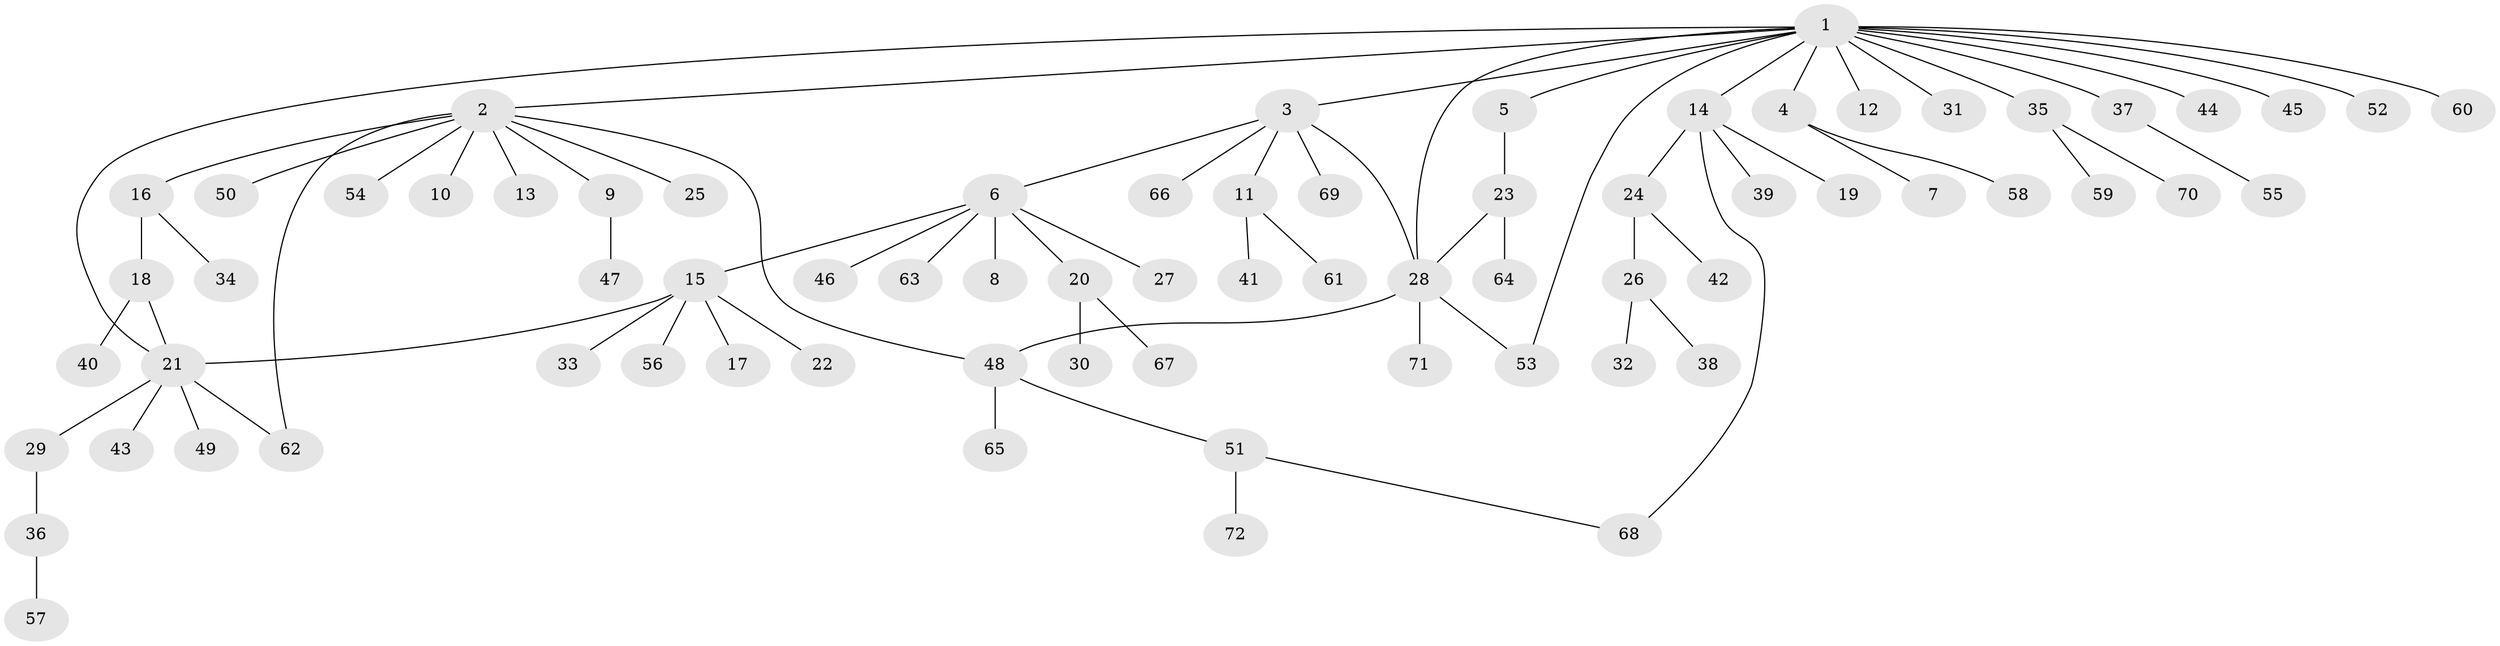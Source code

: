 // coarse degree distribution, {11: 0.047619047619047616, 8: 0.047619047619047616, 5: 0.047619047619047616, 2: 0.09523809523809523, 1: 0.7142857142857143, 3: 0.047619047619047616}
// Generated by graph-tools (version 1.1) at 2025/18/03/04/25 18:18:23]
// undirected, 72 vertices, 79 edges
graph export_dot {
graph [start="1"]
  node [color=gray90,style=filled];
  1;
  2;
  3;
  4;
  5;
  6;
  7;
  8;
  9;
  10;
  11;
  12;
  13;
  14;
  15;
  16;
  17;
  18;
  19;
  20;
  21;
  22;
  23;
  24;
  25;
  26;
  27;
  28;
  29;
  30;
  31;
  32;
  33;
  34;
  35;
  36;
  37;
  38;
  39;
  40;
  41;
  42;
  43;
  44;
  45;
  46;
  47;
  48;
  49;
  50;
  51;
  52;
  53;
  54;
  55;
  56;
  57;
  58;
  59;
  60;
  61;
  62;
  63;
  64;
  65;
  66;
  67;
  68;
  69;
  70;
  71;
  72;
  1 -- 2;
  1 -- 3;
  1 -- 4;
  1 -- 5;
  1 -- 12;
  1 -- 14;
  1 -- 21;
  1 -- 28;
  1 -- 31;
  1 -- 35;
  1 -- 37;
  1 -- 44;
  1 -- 45;
  1 -- 52;
  1 -- 53;
  1 -- 60;
  2 -- 9;
  2 -- 10;
  2 -- 13;
  2 -- 16;
  2 -- 25;
  2 -- 48;
  2 -- 50;
  2 -- 54;
  2 -- 62;
  3 -- 6;
  3 -- 11;
  3 -- 28;
  3 -- 66;
  3 -- 69;
  4 -- 7;
  4 -- 58;
  5 -- 23;
  6 -- 8;
  6 -- 15;
  6 -- 20;
  6 -- 27;
  6 -- 46;
  6 -- 63;
  9 -- 47;
  11 -- 41;
  11 -- 61;
  14 -- 19;
  14 -- 24;
  14 -- 39;
  14 -- 68;
  15 -- 17;
  15 -- 21;
  15 -- 22;
  15 -- 33;
  15 -- 56;
  16 -- 18;
  16 -- 34;
  18 -- 21;
  18 -- 40;
  20 -- 30;
  20 -- 67;
  21 -- 29;
  21 -- 43;
  21 -- 49;
  21 -- 62;
  23 -- 28;
  23 -- 64;
  24 -- 26;
  24 -- 42;
  26 -- 32;
  26 -- 38;
  28 -- 48;
  28 -- 53;
  28 -- 71;
  29 -- 36;
  35 -- 59;
  35 -- 70;
  36 -- 57;
  37 -- 55;
  48 -- 51;
  48 -- 65;
  51 -- 68;
  51 -- 72;
}
